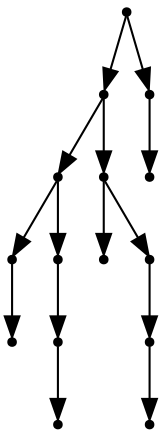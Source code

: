 digraph {
  14 [shape=point];
  11 [shape=point];
  5 [shape=point];
  1 [shape=point];
  0 [shape=point];
  4 [shape=point];
  3 [shape=point];
  2 [shape=point];
  10 [shape=point];
  6 [shape=point];
  9 [shape=point];
  8 [shape=point];
  7 [shape=point];
  13 [shape=point];
  12 [shape=point];
14 -> 11;
11 -> 5;
5 -> 1;
1 -> 0;
5 -> 4;
4 -> 3;
3 -> 2;
11 -> 10;
10 -> 6;
10 -> 9;
9 -> 8;
8 -> 7;
14 -> 13;
13 -> 12;
}
